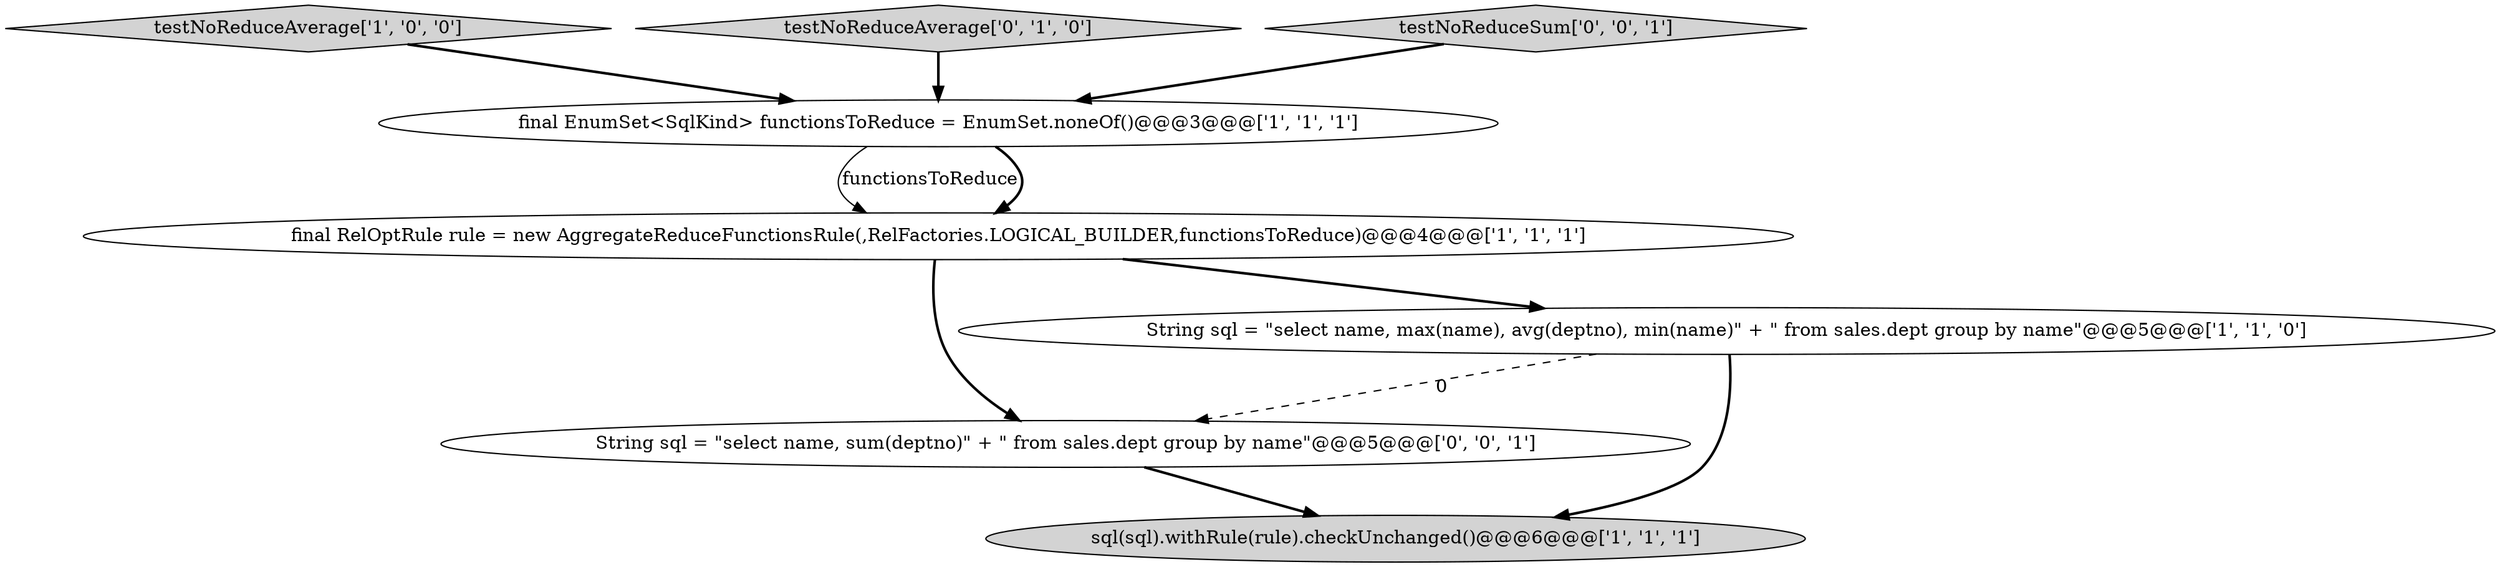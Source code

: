 digraph {
1 [style = filled, label = "testNoReduceAverage['1', '0', '0']", fillcolor = lightgray, shape = diamond image = "AAA0AAABBB1BBB"];
6 [style = filled, label = "String sql = \"select name, sum(deptno)\" + \" from sales.dept group by name\"@@@5@@@['0', '0', '1']", fillcolor = white, shape = ellipse image = "AAA0AAABBB3BBB"];
5 [style = filled, label = "testNoReduceAverage['0', '1', '0']", fillcolor = lightgray, shape = diamond image = "AAA0AAABBB2BBB"];
7 [style = filled, label = "testNoReduceSum['0', '0', '1']", fillcolor = lightgray, shape = diamond image = "AAA0AAABBB3BBB"];
4 [style = filled, label = "final RelOptRule rule = new AggregateReduceFunctionsRule(,RelFactories.LOGICAL_BUILDER,functionsToReduce)@@@4@@@['1', '1', '1']", fillcolor = white, shape = ellipse image = "AAA0AAABBB1BBB"];
2 [style = filled, label = "String sql = \"select name, max(name), avg(deptno), min(name)\" + \" from sales.dept group by name\"@@@5@@@['1', '1', '0']", fillcolor = white, shape = ellipse image = "AAA0AAABBB1BBB"];
3 [style = filled, label = "sql(sql).withRule(rule).checkUnchanged()@@@6@@@['1', '1', '1']", fillcolor = lightgray, shape = ellipse image = "AAA0AAABBB1BBB"];
0 [style = filled, label = "final EnumSet<SqlKind> functionsToReduce = EnumSet.noneOf()@@@3@@@['1', '1', '1']", fillcolor = white, shape = ellipse image = "AAA0AAABBB1BBB"];
0->4 [style = solid, label="functionsToReduce"];
6->3 [style = bold, label=""];
7->0 [style = bold, label=""];
4->2 [style = bold, label=""];
1->0 [style = bold, label=""];
5->0 [style = bold, label=""];
0->4 [style = bold, label=""];
4->6 [style = bold, label=""];
2->3 [style = bold, label=""];
2->6 [style = dashed, label="0"];
}
